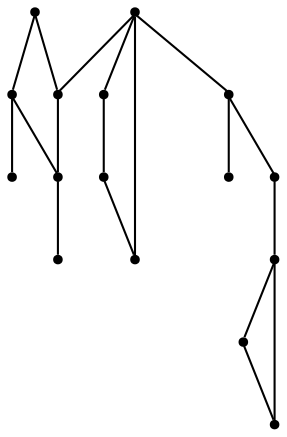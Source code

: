 graph {
  node [shape=point,comment="{\"directed\":false,\"doi\":\"10.1007/978-3-319-73915-1_33\",\"figure\":\"3 (2)\"}"]

  v0 [pos="1429.1922284118189,569.7758767056882"]
  v1 [pos="1418.0706459506646,497.5067452331149"]
  v2 [pos="1340.2405529004236,603.1306452425614"]
  v3 [pos="1345.7987846971887,758.793120408794"]
  v4 [pos="1256.8481583946852,831.0630427526197"]
  v5 [pos="1340.2405529004236,486.3864754456084"]
  v6 [pos="1284.6441818924634,653.1692203993475"]
  v7 [pos="1167.9006797188579,725.4401959134339"]
  v8 [pos="1056.7100361207217,480.82713539733504"]
  v9 [pos="1084.5092231422805,386.32062783475817"]
  v10 [pos="995.5575317337807,402.9949598965526"]
  v11 [pos="1534.4477834557038,446.19921516482043"]
  v12 [pos="1346.489704649685,392.0777095414834"]
  v13 [pos="1153.6152555351443,602.6649770697961"]
  v14 [pos="1185.1024912976593,525.9088633794968"]
  v15 [pos="1091.6178200480422,552.4805080252022"]

  v0 -- v2 [id="-1",pos="1429.1922284118189,569.7758767056882 1418.6288694494729,593.0089687290852 1395.2174269073087,609.1553832161369 1368.034477980418,609.1553832161369 1358.1170112613179,609.155383216137 1348.7013954684865,607.0056738817142 1340.2405529004236,603.1306452425614"]
  v0 -- v1 [id="-15",pos="1429.1922284118189,569.7758767056882 1433.06231162621,561.3122839771509 1435.211825973191,551.8963310001909 1435.211825973191,541.9788267323098 1435.211825973191,524.8486860552343 1428.7988824516488,509.2157808187094 1418.0706459506646,497.5067452331149"]
  v1 -- v5 [id="-16",pos="1418.0706459506646,497.5067452331149 1405.9379055814406,483.51915496953086 1388.0038984910059,474.80643523879655 1368.034477980418,474.80643523879655 1357.2592070213636,474.80643523879655 1347.0763559457746,477.34375089519233 1340.2405529004236,486.3864754456084"]
  v2 -- v5 [id="-17",pos="1340.2405529004236,603.1306452425614 1317.0058443639564,592.571299444931 1300.861326823213,569.1585903759186 1300.861326823213,541.9788267323098 1300.861326823213,515.6568553453671 1316.002884145755,492.87001132017474 1340.2405529004236,486.3864754456084"]
  v3 -- v4 [id="-19",pos="1345.7987846971887,758.793120408794 1351.1944844983175,794.2202100804666 1308.954479097296,836.463926380278 1256.8481583946852,831.0630427526197"]
  v6 -- v3 [id="-20",pos="1284.6441818924634,653.1692203993475 1323.38056832094,664.0475188578047 1351.1944844983175,699.8324681770316 1345.7987846971887,758.793120408794"]
  v6 -- v7 [id="-21",pos="1284.6441818924634,653.1692203993475 1276.146700180364,649.270961780127 1266.6737949395929,647.7695171172267 1256.8502568124693,647.7695171172267 1204.74196486891,647.7695171172267 1162.5061563034562,690.0090684267243 1167.9006797188579,725.4401959134339"]
  v4 -- v7 [id="-22",pos="1256.8481583946852,831.0630427526197 1204.74196486891,836.463926380278 1162.5061563034562,794.2202100804666 1167.9006797188579,725.4401959134339"]
  v15 -- v8 [id="-42",pos="1091.6178200480422,552.4805080252022 1056.7100361207217,480.82713539733504 1056.7100361207217,480.82713539733504 1056.7100361207217,480.82713539733504"]
  v8 -- v9 [id="-50",pos="1056.7100361207217,480.82713539733504 1084.3645118007046,485.3706311286711 1111.2896283296923,458.4416478006352 1111.2896283296923,425.2326221309287 1111.2896283296923,407.0604937823425 1103.2273661897334,390.7713101571876 1084.5092231422805,386.32062783475817"]
  v9 -- v10 [id="-51",pos="1084.5092231422805,386.32062783475817 1079.9395515336807,370.62231676936744 1066.1898642106382,365.10294311381404 1051.1508822919002,365.10294311381404 1017.9372527830959,365.10294311381404 991.0204663368264,392.02359646122216 995.5575317337807,402.9949598965526"]
  v8 -- v10 [id="-52",pos="1056.7100361207217,480.82713539733504 1017.9372527830959,485.3706311286711 991.0204663368264,458.4416478006352 995.5575317337807,402.9949598965526"]
  v13 -- v14 [id="-63",pos="1153.6152555351443,602.6649770697961 1185.1024912976593,525.9088633794968 1185.1024912976593,525.9088633794968 1185.1024912976593,525.9088633794968"]
  v13 -- v15 [id="-64",pos="1153.6152555351443,602.6649770697961 1091.6178200480422,552.4805080252022 1091.6178200480422,552.4805080252022 1091.6178200480422,552.4805080252022"]
  v6 -- v2 [id="-173",pos="1284.6441818924634,653.1692203993475 1340.2405529004236,603.1306452425614 1340.2405529004236,603.1306452425614 1340.2405529004236,603.1306452425614"]
  v6 -- v13 [id="-174",pos="1284.6441818924634,653.1692203993475 1153.6152555351443,602.6649770697961 1153.6152555351443,602.6649770697961 1153.6152555351443,602.6649770697961"]
  v5 -- v12 [id="-202",pos="1340.2405529004236,486.3864754456084 1346.489704649685,392.0777095414834 1346.489704649685,392.0777095414834 1346.489704649685,392.0777095414834"]
  v1 -- v11 [id="-266",pos="1418.0706459506646,497.5067452331149 1534.4477834557038,446.19921516482043 1534.4477834557038,446.19921516482043 1534.4477834557038,446.19921516482043"]
}